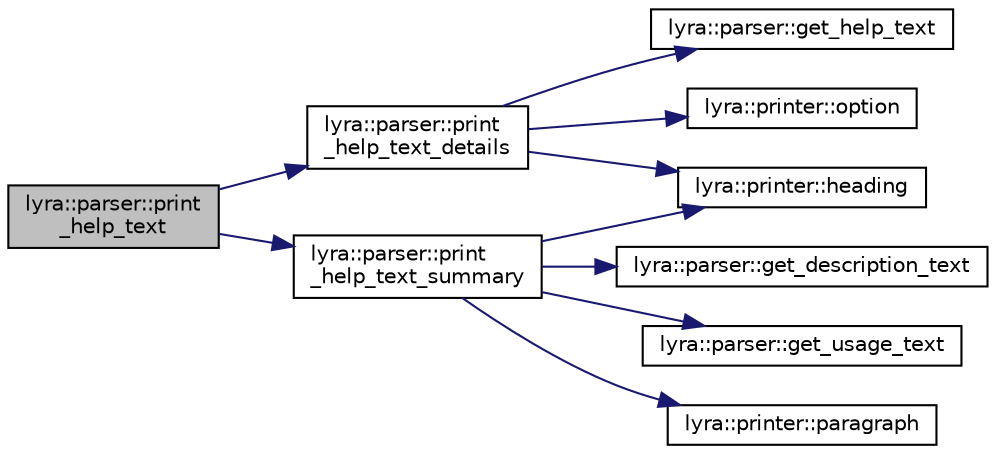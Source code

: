 digraph "lyra::parser::print_help_text"
{
 // INTERACTIVE_SVG=YES
 // LATEX_PDF_SIZE
  edge [fontname="Helvetica",fontsize="10",labelfontname="Helvetica",labelfontsize="10"];
  node [fontname="Helvetica",fontsize="10",shape=record];
  rankdir="LR";
  Node1 [label="lyra::parser::print\l_help_text",height=0.2,width=0.4,color="black", fillcolor="grey75", style="filled", fontcolor="black",tooltip=" "];
  Node1 -> Node2 [color="midnightblue",fontsize="10",style="solid",fontname="Helvetica"];
  Node2 [label="lyra::parser::print\l_help_text_details",height=0.2,width=0.4,color="black", fillcolor="white", style="filled",URL="$classlyra_1_1parser.html#a983e1c4c83992e0a636d41a38f0f7b0c",tooltip=" "];
  Node2 -> Node3 [color="midnightblue",fontsize="10",style="solid",fontname="Helvetica"];
  Node3 [label="lyra::parser::get_help_text",height=0.2,width=0.4,color="black", fillcolor="white", style="filled",URL="$classlyra_1_1parser.html#ad897e66c1094cf09b5228c4b4c8eb5c5",tooltip=" "];
  Node2 -> Node4 [color="midnightblue",fontsize="10",style="solid",fontname="Helvetica"];
  Node4 [label="lyra::printer::heading",height=0.2,width=0.4,color="black", fillcolor="white", style="filled",URL="$classlyra_1_1printer.html#a7da793051885bba1d0a6e88149273a08",tooltip=" "];
  Node2 -> Node5 [color="midnightblue",fontsize="10",style="solid",fontname="Helvetica"];
  Node5 [label="lyra::printer::option",height=0.2,width=0.4,color="black", fillcolor="white", style="filled",URL="$classlyra_1_1printer.html#a635b6e488f786e22f86197f36ff31b69",tooltip=" "];
  Node1 -> Node6 [color="midnightblue",fontsize="10",style="solid",fontname="Helvetica"];
  Node6 [label="lyra::parser::print\l_help_text_summary",height=0.2,width=0.4,color="black", fillcolor="white", style="filled",URL="$classlyra_1_1parser.html#a9ca7f234f1c01a862266e05d91ed4a93",tooltip=" "];
  Node6 -> Node7 [color="midnightblue",fontsize="10",style="solid",fontname="Helvetica"];
  Node7 [label="lyra::parser::get_description_text",height=0.2,width=0.4,color="black", fillcolor="white", style="filled",URL="$classlyra_1_1parser.html#a420cbfdfb4e222155591fd2a5896e5d7",tooltip=" "];
  Node6 -> Node8 [color="midnightblue",fontsize="10",style="solid",fontname="Helvetica"];
  Node8 [label="lyra::parser::get_usage_text",height=0.2,width=0.4,color="black", fillcolor="white", style="filled",URL="$classlyra_1_1parser.html#a59a2a42cea85955a811279a463777b9d",tooltip=" "];
  Node6 -> Node4 [color="midnightblue",fontsize="10",style="solid",fontname="Helvetica"];
  Node6 -> Node9 [color="midnightblue",fontsize="10",style="solid",fontname="Helvetica"];
  Node9 [label="lyra::printer::paragraph",height=0.2,width=0.4,color="black", fillcolor="white", style="filled",URL="$classlyra_1_1printer.html#a9483c878eaa7e07ec69a92987834a62e",tooltip=" "];
}
